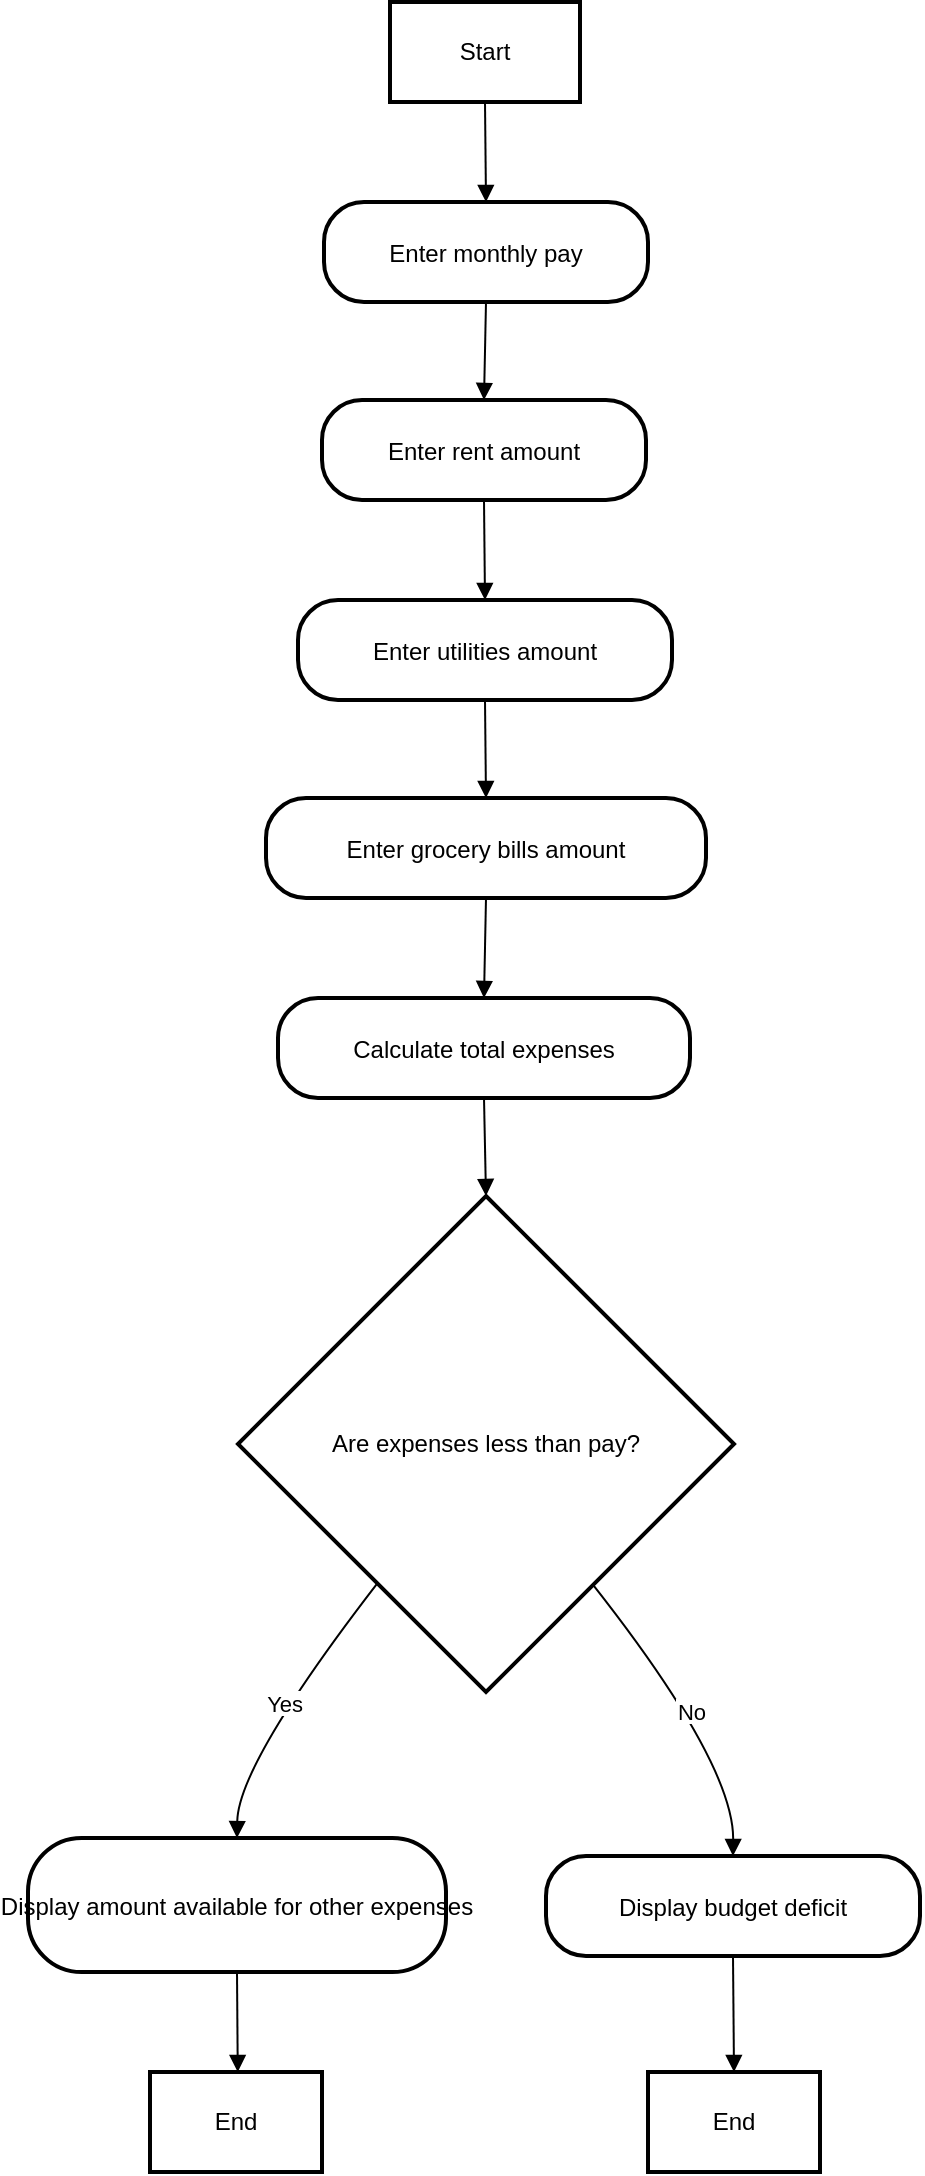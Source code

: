 <mxfile version="24.8.3">
  <diagram name="Page-1" id="E5Zo7ZkQdwZAuXlSSb2X">
    <mxGraphModel>
      <root>
        <mxCell id="0" />
        <mxCell id="1" parent="0" />
        <mxCell id="2" value="Start" style="whiteSpace=wrap;strokeWidth=2;" vertex="1" parent="1">
          <mxGeometry x="189" y="8" width="95" height="50" as="geometry" />
        </mxCell>
        <mxCell id="3" value="Enter monthly pay" style="rounded=1;arcSize=40;strokeWidth=2" vertex="1" parent="1">
          <mxGeometry x="156" y="108" width="162" height="50" as="geometry" />
        </mxCell>
        <mxCell id="4" value="Enter rent amount" style="rounded=1;arcSize=40;strokeWidth=2" vertex="1" parent="1">
          <mxGeometry x="155" y="207" width="162" height="50" as="geometry" />
        </mxCell>
        <mxCell id="5" value="Enter utilities amount" style="rounded=1;arcSize=40;strokeWidth=2" vertex="1" parent="1">
          <mxGeometry x="143" y="307" width="187" height="50" as="geometry" />
        </mxCell>
        <mxCell id="6" value="Enter grocery bills amount" style="rounded=1;arcSize=40;strokeWidth=2" vertex="1" parent="1">
          <mxGeometry x="127" y="406" width="220" height="50" as="geometry" />
        </mxCell>
        <mxCell id="7" value="Calculate total expenses" style="rounded=1;arcSize=40;strokeWidth=2" vertex="1" parent="1">
          <mxGeometry x="133" y="506" width="206" height="50" as="geometry" />
        </mxCell>
        <mxCell id="8" value="Are expenses less than pay?" style="rhombus;strokeWidth=2;whiteSpace=wrap;" vertex="1" parent="1">
          <mxGeometry x="113" y="605" width="248" height="248" as="geometry" />
        </mxCell>
        <mxCell id="9" value="Display amount available for other expenses" style="rounded=1;arcSize=40;strokeWidth=2" vertex="1" parent="1">
          <mxGeometry x="8" y="926" width="209" height="67" as="geometry" />
        </mxCell>
        <mxCell id="10" value="Display budget deficit" style="rounded=1;arcSize=40;strokeWidth=2" vertex="1" parent="1">
          <mxGeometry x="267" y="935" width="187" height="50" as="geometry" />
        </mxCell>
        <mxCell id="11" value="End" style="whiteSpace=wrap;strokeWidth=2;" vertex="1" parent="1">
          <mxGeometry x="69" y="1043" width="86" height="50" as="geometry" />
        </mxCell>
        <mxCell id="12" value="End" style="whiteSpace=wrap;strokeWidth=2;" vertex="1" parent="1">
          <mxGeometry x="318" y="1043" width="86" height="50" as="geometry" />
        </mxCell>
        <mxCell id="13" value="" style="curved=1;startArrow=none;endArrow=block;exitX=0.5;exitY=0.99;entryX=0.5;entryY=-0.01;" edge="1" parent="1" source="2" target="3">
          <mxGeometry relative="1" as="geometry">
            <Array as="points" />
          </mxGeometry>
        </mxCell>
        <mxCell id="14" value="" style="curved=1;startArrow=none;endArrow=block;exitX=0.5;exitY=0.98;entryX=0.5;entryY=0;" edge="1" parent="1" source="3" target="4">
          <mxGeometry relative="1" as="geometry">
            <Array as="points" />
          </mxGeometry>
        </mxCell>
        <mxCell id="15" value="" style="curved=1;startArrow=none;endArrow=block;exitX=0.5;exitY=0.99;entryX=0.5;entryY=-0.01;" edge="1" parent="1" source="4" target="5">
          <mxGeometry relative="1" as="geometry">
            <Array as="points" />
          </mxGeometry>
        </mxCell>
        <mxCell id="16" value="" style="curved=1;startArrow=none;endArrow=block;exitX=0.5;exitY=0.98;entryX=0.5;entryY=0;" edge="1" parent="1" source="5" target="6">
          <mxGeometry relative="1" as="geometry">
            <Array as="points" />
          </mxGeometry>
        </mxCell>
        <mxCell id="17" value="" style="curved=1;startArrow=none;endArrow=block;exitX=0.5;exitY=0.99;entryX=0.5;entryY=-0.01;" edge="1" parent="1" source="6" target="7">
          <mxGeometry relative="1" as="geometry">
            <Array as="points" />
          </mxGeometry>
        </mxCell>
        <mxCell id="18" value="" style="curved=1;startArrow=none;endArrow=block;exitX=0.5;exitY=0.98;entryX=0.5;entryY=0;" edge="1" parent="1" source="7" target="8">
          <mxGeometry relative="1" as="geometry">
            <Array as="points" />
          </mxGeometry>
        </mxCell>
        <mxCell id="19" value="Yes" style="curved=1;startArrow=none;endArrow=block;exitX=0.11;exitY=1;entryX=0.5;entryY=0;" edge="1" parent="1" source="8" target="9">
          <mxGeometry relative="1" as="geometry">
            <Array as="points">
              <mxPoint x="113" y="889" />
            </Array>
          </mxGeometry>
        </mxCell>
        <mxCell id="20" value="No" style="curved=1;startArrow=none;endArrow=block;exitX=0.88;exitY=1;entryX=0.5;entryY=0;" edge="1" parent="1" source="8" target="10">
          <mxGeometry relative="1" as="geometry">
            <Array as="points">
              <mxPoint x="361" y="889" />
            </Array>
          </mxGeometry>
        </mxCell>
        <mxCell id="21" value="" style="curved=1;startArrow=none;endArrow=block;exitX=0.5;exitY=1;entryX=0.51;entryY=0.01;" edge="1" parent="1" source="9" target="11">
          <mxGeometry relative="1" as="geometry">
            <Array as="points" />
          </mxGeometry>
        </mxCell>
        <mxCell id="22" value="" style="curved=1;startArrow=none;endArrow=block;exitX=0.5;exitY=0.99;entryX=0.5;entryY=0.01;" edge="1" parent="1" source="10" target="12">
          <mxGeometry relative="1" as="geometry">
            <Array as="points" />
          </mxGeometry>
        </mxCell>
      </root>
    </mxGraphModel>
  </diagram>
</mxfile>
